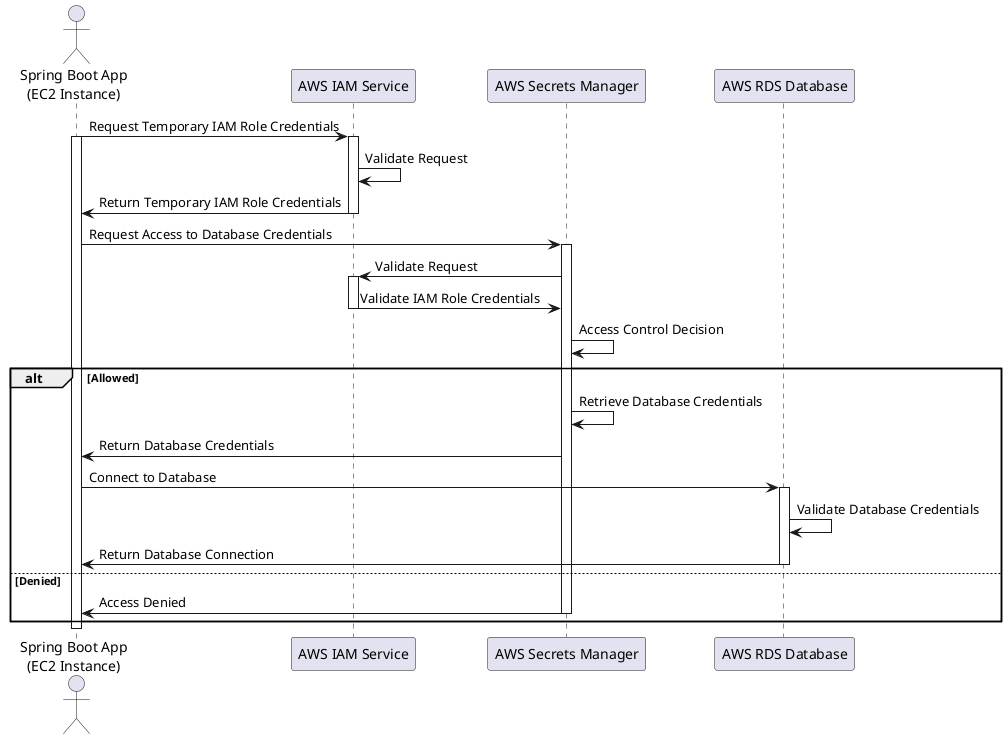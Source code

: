 @startuml

actor "Spring Boot App\n(EC2 Instance)" as SpringBootApp
participant "AWS IAM Service" as IAM
participant "AWS Secrets Manager" as SecretsManager
participant "AWS RDS Database" as RDS

SpringBootApp -> IAM: Request Temporary IAM Role Credentials
activate SpringBootApp
activate IAM
IAM -> IAM: Validate Request
IAM -> SpringBootApp: Return Temporary IAM Role Credentials
deactivate IAM

SpringBootApp -> SecretsManager: Request Access to Database Credentials
activate SecretsManager
SecretsManager -> IAM: Validate Request
activate IAM
IAM -> SecretsManager: Validate IAM Role Credentials
deactivate IAM
SecretsManager -> SecretsManager: Access Control Decision
alt Allowed
    SecretsManager -> SecretsManager: Retrieve Database Credentials
    SecretsManager -> SpringBootApp: Return Database Credentials
    SpringBootApp -> RDS: Connect to Database
    activate RDS
    RDS -> RDS: Validate Database Credentials
    RDS -> SpringBootApp: Return Database Connection
    deactivate RDS
else Denied
    SecretsManager -> SpringBootApp: Access Denied
    deactivate SecretsManager
end
deactivate SpringBootApp
@enduml